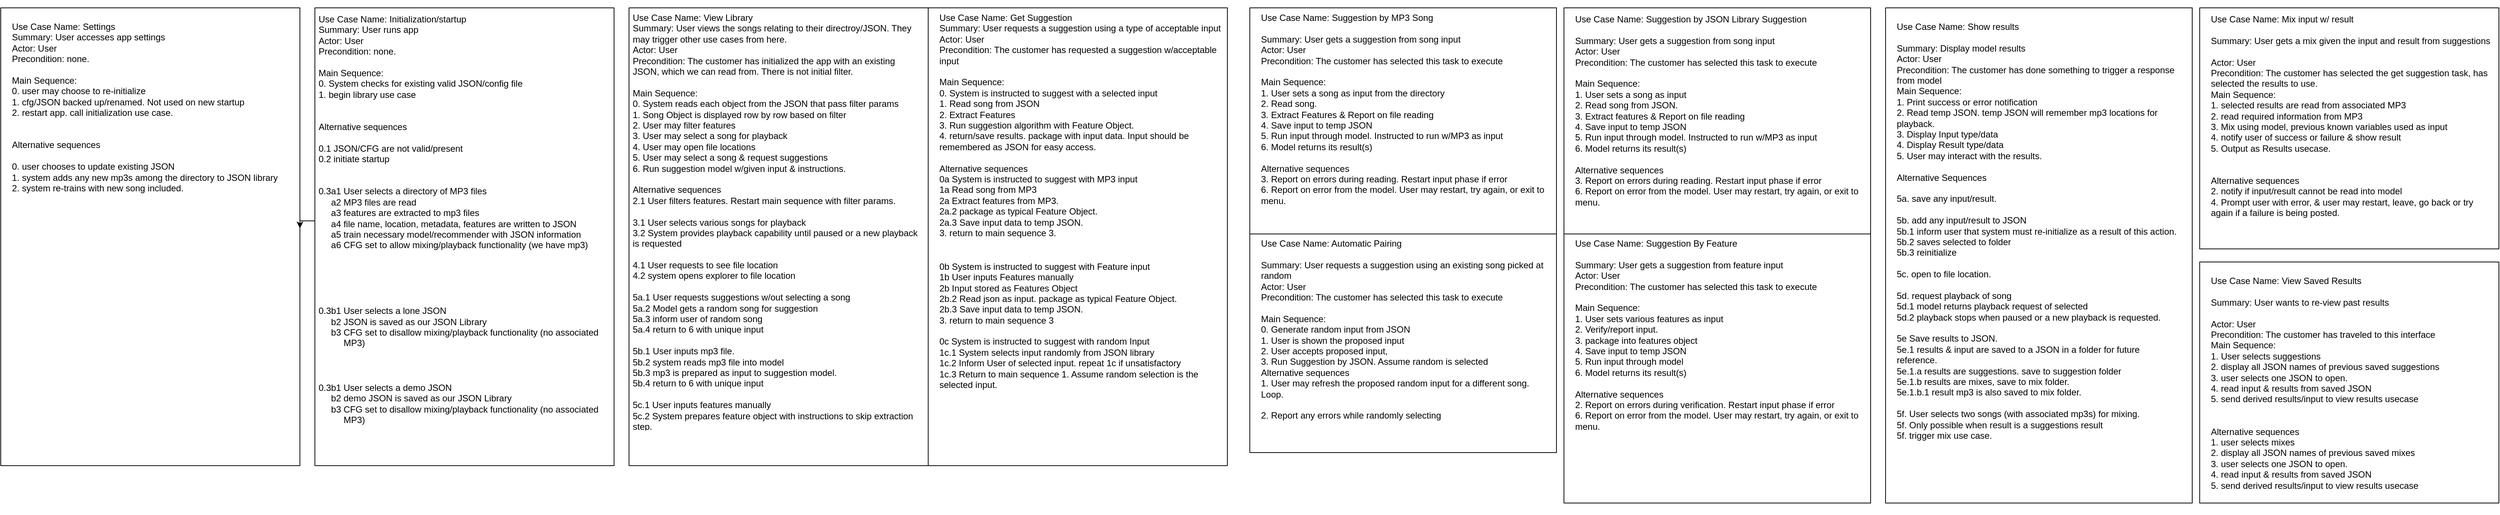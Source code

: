 <mxfile version="13.10.4" type="google"><diagram id="60PxoiUf1E52USRgrdZC" name="Page-1"><mxGraphModel dx="3402" dy="1095" grid="1" gridSize="10" guides="1" tooltips="1" connect="1" arrows="1" fold="1" page="1" pageScale="1" pageWidth="1100" pageHeight="850" math="0" shadow="0"><root><mxCell id="0"/><mxCell id="1" parent="0"/><mxCell id="ZVtTj_L-iMOongbcSGmE-2" value="" style="rounded=0;whiteSpace=wrap;html=1;" parent="1" vertex="1"><mxGeometry x="-600" y="77.5" width="400" height="612.5" as="geometry"/></mxCell><mxCell id="hi12OlfYZ0o4OtRZTSro-18" value="" style="rounded=0;whiteSpace=wrap;html=1;" parent="1" vertex="1"><mxGeometry x="-180" y="77.5" width="400" height="612.5" as="geometry"/></mxCell><mxCell id="hi12OlfYZ0o4OtRZTSro-14" value="" style="rounded=0;whiteSpace=wrap;html=1;" parent="1" vertex="1"><mxGeometry x="2340" y="77.5" width="400" height="322.5" as="geometry"/></mxCell><mxCell id="hi12OlfYZ0o4OtRZTSro-10" value="" style="rounded=0;whiteSpace=wrap;html=1;" parent="1" vertex="1"><mxGeometry x="1920" y="77.5" width="410" height="662.5" as="geometry"/></mxCell><mxCell id="hi12OlfYZ0o4OtRZTSro-8" value="" style="rounded=0;whiteSpace=wrap;html=1;" parent="1" vertex="1"><mxGeometry x="1490" y="77.5" width="410" height="302.5" as="geometry"/></mxCell><mxCell id="hi12OlfYZ0o4OtRZTSro-9" value="" style="rounded=0;whiteSpace=wrap;html=1;" parent="1" vertex="1"><mxGeometry x="1490" y="380" width="410" height="360" as="geometry"/></mxCell><mxCell id="hi12OlfYZ0o4OtRZTSro-6" value="" style="rounded=0;whiteSpace=wrap;html=1;" parent="1" vertex="1"><mxGeometry x="1070" y="77.5" width="410" height="302.5" as="geometry"/></mxCell><mxCell id="hi12OlfYZ0o4OtRZTSro-7" value="" style="rounded=0;whiteSpace=wrap;html=1;" parent="1" vertex="1"><mxGeometry x="1070" y="380" width="410" height="292.5" as="geometry"/></mxCell><mxCell id="hi12OlfYZ0o4OtRZTSro-5" value="" style="rounded=0;whiteSpace=wrap;html=1;" parent="1" vertex="1"><mxGeometry x="640" y="77.5" width="400" height="612.5" as="geometry"/></mxCell><mxCell id="hi12OlfYZ0o4OtRZTSro-4" value="" style="rounded=0;whiteSpace=wrap;html=1;" parent="1" vertex="1"><mxGeometry x="240" y="77.5" width="400" height="612.5" as="geometry"/></mxCell><mxCell id="QAW8hTfoZlOlbcBiY4_e-6" value="&lt;h1&gt;&lt;div style=&quot;font-size: 12px ; font-weight: 400&quot;&gt;Use Case Name: Automatic Pairing&lt;/div&gt;&lt;div style=&quot;font-size: 12px ; font-weight: 400&quot;&gt;&lt;br&gt;&lt;/div&gt;&lt;div style=&quot;font-size: 12px ; font-weight: 400&quot;&gt;Summary: User requests a suggestion using an existing song picked at random&amp;nbsp;&lt;/div&gt;&lt;div style=&quot;font-size: 12px ; font-weight: 400&quot;&gt;Actor: User&lt;/div&gt;&lt;div style=&quot;font-size: 12px ; font-weight: 400&quot;&gt;Precondition: The customer has selected this task to execute&lt;/div&gt;&lt;div style=&quot;font-size: 12px ; font-weight: 400&quot;&gt;&lt;br&gt;&lt;/div&gt;&lt;div style=&quot;font-size: 12px ; font-weight: 400&quot;&gt;Main Sequence:&amp;nbsp;&lt;/div&gt;&lt;div style=&quot;font-size: 12px ; font-weight: 400&quot;&gt;0. Generate random input from JSON&lt;/div&gt;&lt;div style=&quot;font-size: 12px ; font-weight: 400&quot;&gt;1. User is shown the proposed input&amp;nbsp;&lt;/div&gt;&lt;div style=&quot;font-size: 12px ; font-weight: 400&quot;&gt;2. User accepts proposed input,&amp;nbsp;&lt;/div&gt;&lt;div style=&quot;font-size: 12px ; font-weight: 400&quot;&gt;3. Run Suggestion by JSON. Assume random is selected&lt;/div&gt;&lt;div style=&quot;font-size: 12px ; font-weight: 400&quot;&gt;Alternative sequences&lt;br&gt;1. User may refresh the proposed random input for a different song. Loop.&amp;nbsp;&lt;/div&gt;&lt;div style=&quot;font-size: 12px ; font-weight: 400&quot;&gt;&lt;br&gt;&lt;/div&gt;&lt;div style=&quot;font-size: 12px ; font-weight: 400&quot;&gt;2. Report any errors while randomly selecting&lt;/div&gt;&lt;div style=&quot;font-size: 12px ; font-weight: 400&quot;&gt;&lt;br&gt;&lt;/div&gt;&lt;div style=&quot;font-size: 12px ; font-weight: 400&quot;&gt;&lt;br&gt;&lt;/div&gt;&lt;/h1&gt;" style="text;html=1;strokeColor=none;fillColor=none;spacing=5;spacingTop=-20;whiteSpace=wrap;overflow=hidden;rounded=0;" parent="1" vertex="1"><mxGeometry x="1080" y="380" width="390" height="375" as="geometry"/></mxCell><mxCell id="QAW8hTfoZlOlbcBiY4_e-7" value="&lt;h1&gt;&lt;div style=&quot;font-size: 12px ; font-weight: 400&quot;&gt;Use Case Name: Suggestion by MP3 Song&lt;/div&gt;&lt;div style=&quot;font-size: 12px ; font-weight: 400&quot;&gt;&lt;br&gt;&lt;/div&gt;&lt;div style=&quot;font-size: 12px ; font-weight: 400&quot;&gt;Summary: User gets a suggestion from song input&amp;nbsp;&lt;/div&gt;&lt;div style=&quot;font-size: 12px ; font-weight: 400&quot;&gt;Actor: User&lt;/div&gt;&lt;div style=&quot;font-size: 12px ; font-weight: 400&quot;&gt;Precondition: The customer has selected this task to execute&lt;/div&gt;&lt;div style=&quot;font-size: 12px ; font-weight: 400&quot;&gt;&lt;br&gt;&lt;/div&gt;&lt;div style=&quot;font-size: 12px ; font-weight: 400&quot;&gt;Main Sequence:&amp;nbsp;&lt;/div&gt;&lt;div style=&quot;font-size: 12px ; font-weight: 400&quot;&gt;1. User sets a song as input from the directory&lt;/div&gt;&lt;div style=&quot;font-size: 12px ; font-weight: 400&quot;&gt;2. Read song.&lt;/div&gt;&lt;div style=&quot;font-size: 12px ; font-weight: 400&quot;&gt;3. Extract Features &amp;amp; Report on file reading&lt;/div&gt;&lt;div style=&quot;font-size: 12px ; font-weight: 400&quot;&gt;4. Save input to temp JSON&lt;/div&gt;&lt;div style=&quot;font-size: 12px ; font-weight: 400&quot;&gt;5. Run input through model. Instructed to run w/MP3 as input&lt;/div&gt;&lt;div style=&quot;font-size: 12px ; font-weight: 400&quot;&gt;6.&amp;nbsp;&lt;span&gt;Model returns its result(s)&amp;nbsp;&lt;/span&gt;&lt;/div&gt;&lt;div style=&quot;font-size: 12px ; font-weight: 400&quot;&gt;&lt;br&gt;&lt;/div&gt;&lt;div style=&quot;font-size: 12px ; font-weight: 400&quot;&gt;Alternative sequences&lt;br&gt;&lt;/div&gt;&lt;div style=&quot;font-size: 12px ; font-weight: 400&quot;&gt;3. Report on errors during reading. Restart input phase if error&amp;nbsp;&lt;/div&gt;&lt;div style=&quot;font-size: 12px ; font-weight: 400&quot;&gt;6. Report on error from the model. User may restart, try again, or exit to menu.&lt;/div&gt;&lt;div style=&quot;font-size: 12px ; font-weight: 400&quot;&gt;&lt;br&gt;&lt;/div&gt;&lt;div style=&quot;font-size: 12px ; font-weight: 400&quot;&gt;&lt;br&gt;&lt;/div&gt;&lt;/h1&gt;" style="text;html=1;strokeColor=none;fillColor=none;spacing=5;spacingTop=-20;whiteSpace=wrap;overflow=hidden;rounded=0;" parent="1" vertex="1"><mxGeometry x="1080" y="77.5" width="390" height="375" as="geometry"/></mxCell><mxCell id="QAW8hTfoZlOlbcBiY4_e-8" value="&lt;h1&gt;&lt;div style=&quot;font-size: 12px ; font-weight: 400&quot;&gt;Use Case Name: Suggestion By Feature&lt;/div&gt;&lt;div style=&quot;font-size: 12px ; font-weight: 400&quot;&gt;&lt;br&gt;&lt;/div&gt;&lt;div style=&quot;font-size: 12px ; font-weight: 400&quot;&gt;Summary: User gets a suggestion from feature input&amp;nbsp;&lt;/div&gt;&lt;div style=&quot;font-size: 12px ; font-weight: 400&quot;&gt;Actor: User&lt;/div&gt;&lt;div style=&quot;font-size: 12px ; font-weight: 400&quot;&gt;Precondition: The customer has selected this task to execute&lt;/div&gt;&lt;div style=&quot;font-size: 12px ; font-weight: 400&quot;&gt;&lt;br&gt;&lt;/div&gt;&lt;div style=&quot;font-size: 12px ; font-weight: 400&quot;&gt;Main Sequence:&amp;nbsp;&lt;/div&gt;&lt;div style=&quot;font-size: 12px ; font-weight: 400&quot;&gt;1. User sets various features as input&lt;/div&gt;&lt;div style=&quot;font-size: 12px ; font-weight: 400&quot;&gt;2. Verify/report input.&lt;/div&gt;&lt;div style=&quot;font-size: 12px ; font-weight: 400&quot;&gt;3. package into features object&lt;/div&gt;&lt;div style=&quot;font-weight: 400 ; font-size: 12px&quot;&gt;4. Save input to temp JSON&lt;/div&gt;&lt;div style=&quot;font-size: 12px ; font-weight: 400&quot;&gt;5. Run input through model&amp;nbsp;&lt;/div&gt;&lt;div style=&quot;font-size: 12px ; font-weight: 400&quot;&gt;6.&amp;nbsp;&lt;span&gt;Model returns its result(s)&amp;nbsp;&lt;/span&gt;&lt;/div&gt;&lt;div style=&quot;font-size: 12px ; font-weight: 400&quot;&gt;&lt;br&gt;&lt;/div&gt;&lt;div style=&quot;font-size: 12px ; font-weight: 400&quot;&gt;Alternative sequences&lt;br&gt;&lt;/div&gt;&lt;div style=&quot;font-size: 12px ; font-weight: 400&quot;&gt;2. Report on errors during verification. Restart input phase if error&amp;nbsp;&lt;/div&gt;&lt;div style=&quot;font-size: 12px ; font-weight: 400&quot;&gt;6. Report on error from the model. User may restart, try again, or exit to menu.&lt;/div&gt;&lt;div style=&quot;font-size: 12px ; font-weight: 400&quot;&gt;&lt;br&gt;&lt;/div&gt;&lt;/h1&gt;" style="text;html=1;strokeColor=none;fillColor=none;spacing=5;spacingTop=-20;whiteSpace=wrap;overflow=hidden;rounded=0;" parent="1" vertex="1"><mxGeometry x="1500" y="380" width="390" height="375" as="geometry"/></mxCell><mxCell id="QAW8hTfoZlOlbcBiY4_e-11" value="&lt;h1&gt;&lt;div style=&quot;font-size: 12px ; font-weight: 400&quot;&gt;Use Case Name: Mix input w/ result&lt;/div&gt;&lt;div style=&quot;font-size: 12px ; font-weight: 400&quot;&gt;&lt;br&gt;&lt;/div&gt;&lt;div style=&quot;font-size: 12px ; font-weight: 400&quot;&gt;Summary: User gets a mix given the input and result from suggestions&amp;nbsp;&lt;/div&gt;&lt;div style=&quot;font-size: 12px ; font-weight: 400&quot;&gt;&lt;br&gt;&lt;/div&gt;&lt;div style=&quot;font-size: 12px ; font-weight: 400&quot;&gt;Actor: User&lt;/div&gt;&lt;div style=&quot;font-size: 12px ; font-weight: 400&quot;&gt;Precondition: The customer has selected the get suggestion task, has selected the results to use.&amp;nbsp;&lt;/div&gt;&lt;div style=&quot;font-size: 12px ; font-weight: 400&quot;&gt;Main Sequence:&amp;nbsp;&lt;/div&gt;&lt;div style=&quot;font-size: 12px ; font-weight: 400&quot;&gt;1. selected results are read from associated MP3&lt;/div&gt;&lt;div style=&quot;font-size: 12px ; font-weight: 400&quot;&gt;2. read required information from MP3&lt;/div&gt;&lt;div style=&quot;font-size: 12px ; font-weight: 400&quot;&gt;&lt;span&gt;3. Mix using model, previous known variables used as input&amp;nbsp;&lt;/span&gt;&lt;br&gt;&lt;/div&gt;&lt;div style=&quot;font-size: 12px ; font-weight: 400&quot;&gt;4. notify user of success or failure &amp;amp; show result&lt;/div&gt;&lt;div style=&quot;font-size: 12px ; font-weight: 400&quot;&gt;&lt;span&gt;5. Output as Results usecase.&amp;nbsp;&lt;/span&gt;&lt;br&gt;&lt;/div&gt;&lt;div style=&quot;font-size: 12px ; font-weight: 400&quot;&gt;&lt;br&gt;&lt;/div&gt;&lt;div style=&quot;font-size: 12px ; font-weight: 400&quot;&gt;&lt;br&gt;&lt;/div&gt;&lt;div style=&quot;font-size: 12px ; font-weight: 400&quot;&gt;Alternative sequences&lt;br&gt;2. notify if input/result cannot be read into model&amp;nbsp;&lt;/div&gt;&lt;div style=&quot;font-size: 12px ; font-weight: 400&quot;&gt;4. Prompt user with error, &amp;amp; user may restart, leave, go back or try again if a failure is being posted.&amp;nbsp;&amp;nbsp;&lt;/div&gt;&lt;/h1&gt;" style="text;html=1;strokeColor=none;fillColor=none;spacing=5;spacingTop=-20;whiteSpace=wrap;overflow=hidden;rounded=0;" parent="1" vertex="1"><mxGeometry x="2350" y="80" width="390" height="320" as="geometry"/></mxCell><mxCell id="QAW8hTfoZlOlbcBiY4_e-12" value="&lt;h1&gt;&lt;div style=&quot;font-size: 12px ; font-weight: 400&quot;&gt;Use Case Name: Show results&amp;nbsp;&lt;/div&gt;&lt;div style=&quot;font-size: 12px ; font-weight: 400&quot;&gt;&lt;br&gt;&lt;/div&gt;&lt;div style=&quot;font-size: 12px ; font-weight: 400&quot;&gt;Summary: Display model results&lt;/div&gt;&lt;div style=&quot;font-size: 12px ; font-weight: 400&quot;&gt;Actor: User&lt;/div&gt;&lt;div style=&quot;font-size: 12px ; font-weight: 400&quot;&gt;Precondition: The customer has done something to trigger a response from model&amp;nbsp;&lt;/div&gt;&lt;div style=&quot;font-size: 12px ; font-weight: 400&quot;&gt;Main Sequence:&amp;nbsp;&lt;/div&gt;&lt;div style=&quot;font-size: 12px ; font-weight: 400&quot;&gt;1. Print success or error notification&amp;nbsp;&lt;/div&gt;&lt;div style=&quot;font-size: 12px ; font-weight: 400&quot;&gt;2. Read temp JSON. temp JSON will remember mp3 locations for playback.&amp;nbsp;&lt;/div&gt;&lt;div style=&quot;font-size: 12px ; font-weight: 400&quot;&gt;3. Display Input type/data&lt;/div&gt;&lt;div style=&quot;font-size: 12px ; font-weight: 400&quot;&gt;4. Display Result type/data&lt;/div&gt;&lt;div style=&quot;font-size: 12px ; font-weight: 400&quot;&gt;5. User may interact with the results.&lt;/div&gt;&lt;div style=&quot;font-size: 12px ; font-weight: 400&quot;&gt;&lt;br&gt;&lt;/div&gt;&lt;div style=&quot;font-size: 12px ; font-weight: 400&quot;&gt;Alternative Sequences&amp;nbsp;&lt;/div&gt;&lt;div style=&quot;font-size: 12px ; font-weight: 400&quot;&gt;&lt;br&gt;&lt;/div&gt;&lt;div style=&quot;font-size: 12px ; font-weight: 400&quot;&gt;5a. save any input/result.&amp;nbsp;&lt;/div&gt;&lt;div style=&quot;font-size: 12px ; font-weight: 400&quot;&gt;&lt;br&gt;&lt;/div&gt;&lt;div style=&quot;font-size: 12px ; font-weight: 400&quot;&gt;5b. add any input/result to JSON&amp;nbsp;&lt;/div&gt;&lt;div style=&quot;font-size: 12px ; font-weight: 400&quot;&gt;5b.1 inform user that system must re-initialize as a result of this action.&amp;nbsp;&lt;/div&gt;&lt;div style=&quot;font-size: 12px ; font-weight: 400&quot;&gt;5b.2&amp;nbsp;saves selected to folder&lt;/div&gt;&lt;div style=&quot;font-size: 12px ; font-weight: 400&quot;&gt;5b.3 reinitialize&amp;nbsp;&lt;/div&gt;&lt;div style=&quot;font-size: 12px ; font-weight: 400&quot;&gt;&lt;br&gt;&lt;/div&gt;&lt;div style=&quot;font-size: 12px ; font-weight: 400&quot;&gt;5c. open to file location.&lt;/div&gt;&lt;div style=&quot;font-size: 12px ; font-weight: 400&quot;&gt;&lt;br&gt;&lt;/div&gt;&lt;div style=&quot;font-size: 12px ; font-weight: 400&quot;&gt;5d. request playback of song&lt;/div&gt;&lt;div style=&quot;font-size: 12px ; font-weight: 400&quot;&gt;5d.1 model returns playback request of selected&lt;/div&gt;&lt;div style=&quot;font-size: 12px ; font-weight: 400&quot;&gt;5d.2 playback stops when paused or a new playback is requested.&amp;nbsp;&amp;nbsp;&lt;/div&gt;&lt;div style=&quot;font-size: 12px ; font-weight: 400&quot;&gt;&lt;br&gt;&lt;/div&gt;&lt;div style=&quot;font-size: 12px ; font-weight: 400&quot;&gt;5e Save results to JSON.&lt;/div&gt;&lt;div style=&quot;font-size: 12px ; font-weight: 400&quot;&gt;5e.1 results &amp;amp; input are saved to a JSON in a folder for future reference.&amp;nbsp;&lt;/div&gt;&lt;div style=&quot;font-size: 12px ; font-weight: 400&quot;&gt;5e.1.a results are suggestions. save to suggestion folder&lt;/div&gt;&lt;div style=&quot;font-size: 12px ; font-weight: 400&quot;&gt;5e.1.b results are mixes, save to mix folder.&amp;nbsp;&lt;/div&gt;&lt;div style=&quot;font-size: 12px ; font-weight: 400&quot;&gt;5e.1.b.1 result mp3 is also saved to mix folder.&amp;nbsp;&lt;/div&gt;&lt;div style=&quot;font-size: 12px ; font-weight: 400&quot;&gt;&lt;br&gt;&lt;/div&gt;&lt;div style=&quot;font-size: 12px ; font-weight: 400&quot;&gt;5f. User selects two songs (with associated mp3s) for mixing.&lt;/div&gt;&lt;div style=&quot;font-size: 12px ; font-weight: 400&quot;&gt;5f. Only possible when result is a suggestions result&lt;/div&gt;&lt;div style=&quot;font-size: 12px ; font-weight: 400&quot;&gt;5f. trigger mix use case.&amp;nbsp;&amp;nbsp;&lt;/div&gt;&lt;div style=&quot;font-size: 12px ; font-weight: 400&quot;&gt;&lt;br&gt;&lt;/div&gt;&lt;div style=&quot;font-size: 12px ; font-weight: 400&quot;&gt;&lt;br&gt;&lt;/div&gt;&lt;div style=&quot;font-size: 12px ; font-weight: 400&quot;&gt;&lt;span&gt;&amp;nbsp;&lt;/span&gt;&lt;/div&gt;&lt;/h1&gt;" style="text;html=1;strokeColor=none;fillColor=none;spacing=5;spacingTop=-20;whiteSpace=wrap;overflow=hidden;rounded=0;" parent="1" vertex="1"><mxGeometry x="1930" y="90" width="390" height="660" as="geometry"/></mxCell><mxCell id="hi12OlfYZ0o4OtRZTSro-1" value="&lt;h1&gt;&lt;div style=&quot;font-size: 12px ; font-weight: 400&quot;&gt;Use Case Name: View Library&amp;nbsp;&lt;/div&gt;&lt;div style=&quot;font-size: 12px ; font-weight: 400&quot;&gt;Summary: User views the songs relating to their directroy/JSON. They may trigger other use cases from here.&lt;/div&gt;&lt;div style=&quot;font-size: 12px ; font-weight: 400&quot;&gt;Actor: User&lt;/div&gt;&lt;div style=&quot;font-size: 12px ; font-weight: 400&quot;&gt;Precondition: The customer has initialized the app with an existing JSON, which we can read from. There is not initial filter.&amp;nbsp;&lt;/div&gt;&lt;div style=&quot;font-size: 12px ; font-weight: 400&quot;&gt;&lt;br&gt;&lt;/div&gt;&lt;div style=&quot;font-size: 12px ; font-weight: 400&quot;&gt;Main Sequence:&amp;nbsp;&lt;/div&gt;&lt;div style=&quot;font-size: 12px ; font-weight: 400&quot;&gt;0. System reads each object from the JSON that pass filter params&lt;/div&gt;&lt;div style=&quot;font-size: 12px ; font-weight: 400&quot;&gt;1. Song Object is displayed row by row based on filter&lt;/div&gt;&lt;div style=&quot;font-size: 12px ; font-weight: 400&quot;&gt;2. User may filter features&lt;/div&gt;&lt;div style=&quot;font-size: 12px ; font-weight: 400&quot;&gt;3. User may select a song for playback&lt;/div&gt;&lt;div style=&quot;font-size: 12px ; font-weight: 400&quot;&gt;4. User may open file locations&lt;/div&gt;&lt;div style=&quot;font-size: 12px ; font-weight: 400&quot;&gt;5. User may select a song &amp;amp; request suggestions&lt;/div&gt;&lt;div style=&quot;font-size: 12px ; font-weight: 400&quot;&gt;6. Run suggestion model w/given input &amp;amp; instructions.&amp;nbsp;&lt;/div&gt;&lt;div style=&quot;font-size: 12px ; font-weight: 400&quot;&gt;&lt;br&gt;&lt;/div&gt;&lt;div style=&quot;font-size: 12px ; font-weight: 400&quot;&gt;Alternative sequences&lt;br&gt;2.1 User filters features. Restart main sequence with filter params.&amp;nbsp;&lt;/div&gt;&lt;div style=&quot;font-size: 12px ; font-weight: 400&quot;&gt;&lt;br&gt;&lt;/div&gt;&lt;div style=&quot;font-size: 12px ; font-weight: 400&quot;&gt;3.1 User selects various songs for playback&lt;/div&gt;&lt;div style=&quot;font-size: 12px ; font-weight: 400&quot;&gt;3.2 System provides playback capability until paused or a new playback is requested&lt;/div&gt;&lt;div style=&quot;font-size: 12px ; font-weight: 400&quot;&gt;&lt;br&gt;&lt;/div&gt;&lt;div style=&quot;font-size: 12px ; font-weight: 400&quot;&gt;4.1 User requests to see file location&lt;/div&gt;&lt;div style=&quot;font-size: 12px ; font-weight: 400&quot;&gt;4.2 system opens explorer to file location&amp;nbsp;&lt;/div&gt;&lt;div style=&quot;font-size: 12px ; font-weight: 400&quot;&gt;&lt;br&gt;&lt;/div&gt;&lt;div style=&quot;font-size: 12px ; font-weight: 400&quot;&gt;5a.1 User requests suggestions w/out selecting a song&lt;/div&gt;&lt;div style=&quot;font-size: 12px ; font-weight: 400&quot;&gt;5a.2 Model gets a random song for suggestion&lt;/div&gt;&lt;div style=&quot;font-size: 12px ; font-weight: 400&quot;&gt;5a.3 inform user of random song&lt;/div&gt;&lt;div style=&quot;font-size: 12px ; font-weight: 400&quot;&gt;5a.4 return to 6 with unique input&lt;/div&gt;&lt;div style=&quot;font-size: 12px ; font-weight: 400&quot;&gt;&lt;br&gt;&lt;/div&gt;&lt;div style=&quot;font-size: 12px ; font-weight: 400&quot;&gt;5b.1 User inputs mp3 file.&lt;/div&gt;&lt;div style=&quot;font-size: 12px ; font-weight: 400&quot;&gt;5b.2 system reads mp3 file into model&lt;/div&gt;&lt;div style=&quot;font-size: 12px ; font-weight: 400&quot;&gt;5b.3 mp3 is prepared as input to suggestion model.&amp;nbsp;&lt;/div&gt;&lt;div style=&quot;font-size: 12px ; font-weight: 400&quot;&gt;5b.4 return to 6 with unique input&lt;/div&gt;&lt;div style=&quot;font-size: 12px ; font-weight: 400&quot;&gt;&lt;br&gt;&lt;/div&gt;&lt;div style=&quot;font-size: 12px ; font-weight: 400&quot;&gt;5c.1 User inputs features manually&lt;/div&gt;&lt;div style=&quot;font-size: 12px ; font-weight: 400&quot;&gt;5c.2 System prepares feature object with instructions to skip extraction step.&amp;nbsp;&lt;/div&gt;&lt;div style=&quot;font-size: 12px ; font-weight: 400&quot;&gt;5c.3 return to 6 with unique input.&amp;nbsp;&lt;/div&gt;&lt;div style=&quot;font-size: 12px ; font-weight: 400&quot;&gt;&lt;br&gt;&lt;/div&gt;&lt;div style=&quot;font-size: 12px ; font-weight: 400&quot;&gt;&lt;br&gt;&lt;/div&gt;&lt;/h1&gt;" style="text;html=1;strokeColor=none;fillColor=none;spacing=5;spacingTop=-20;whiteSpace=wrap;overflow=hidden;rounded=0;" parent="1" vertex="1"><mxGeometry x="240" y="77.5" width="390" height="565" as="geometry"/></mxCell><mxCell id="hi12OlfYZ0o4OtRZTSro-3" value="&lt;h1&gt;&lt;div style=&quot;font-size: 12px ; font-weight: 400&quot;&gt;Use Case Name: Get Suggestion&amp;nbsp;&lt;/div&gt;&lt;div style=&quot;font-size: 12px ; font-weight: 400&quot;&gt;Summary: User requests a suggestion using a type of acceptable input&amp;nbsp;&lt;/div&gt;&lt;div style=&quot;font-size: 12px ; font-weight: 400&quot;&gt;Actor: User&lt;/div&gt;&lt;div style=&quot;font-size: 12px ; font-weight: 400&quot;&gt;Precondition: The customer has requested a suggestion w/acceptable input&lt;/div&gt;&lt;div style=&quot;font-size: 12px ; font-weight: 400&quot;&gt;&lt;br&gt;&lt;/div&gt;&lt;div style=&quot;font-size: 12px ; font-weight: 400&quot;&gt;Main Sequence:&amp;nbsp;&lt;/div&gt;&lt;div style=&quot;font-size: 12px ; font-weight: 400&quot;&gt;0. System is instructed to suggest with a selected input&amp;nbsp;&lt;/div&gt;&lt;div style=&quot;font-size: 12px ; font-weight: 400&quot;&gt;1. Read song from JSON&lt;/div&gt;&lt;div style=&quot;font-size: 12px ; font-weight: 400&quot;&gt;2. Extract Features&lt;/div&gt;&lt;div style=&quot;font-size: 12px ; font-weight: 400&quot;&gt;3. Run suggestion algorithm with Feature Object.&amp;nbsp;&lt;/div&gt;&lt;div style=&quot;font-size: 12px ; font-weight: 400&quot;&gt;4. return/save results. package with input data. Input should be remembered as JSON for easy access.&amp;nbsp;&lt;/div&gt;&lt;div style=&quot;font-size: 12px ; font-weight: 400&quot;&gt;&lt;br&gt;&lt;/div&gt;&lt;div style=&quot;font-size: 12px ; font-weight: 400&quot;&gt;Alternative sequences&lt;br&gt;0a System is instructed to suggest with MP3 input&lt;/div&gt;&lt;div style=&quot;font-size: 12px ; font-weight: 400&quot;&gt;1a Read song from MP3&lt;/div&gt;&lt;div style=&quot;font-size: 12px ; font-weight: 400&quot;&gt;2a Extract features from MP3.&amp;nbsp;&lt;/div&gt;&lt;div style=&quot;font-size: 12px ; font-weight: 400&quot;&gt;2a.2 package as typical Feature Object.&lt;/div&gt;&lt;div style=&quot;font-size: 12px ; font-weight: 400&quot;&gt;2a.3 Save input data to temp JSON.&amp;nbsp;&lt;br&gt;&lt;/div&gt;&lt;div style=&quot;font-size: 12px ; font-weight: 400&quot;&gt;3. return to main sequence 3.&lt;/div&gt;&lt;div style=&quot;font-size: 12px ; font-weight: 400&quot;&gt;&lt;br&gt;&lt;/div&gt;&lt;/h1&gt;&lt;h1&gt;&lt;div style=&quot;font-size: 12px ; font-weight: 400&quot;&gt;0b System is instructed to suggest with Feature input&lt;/div&gt;&lt;div style=&quot;font-size: 12px ; font-weight: 400&quot;&gt;1b User inputs Features manually&lt;/div&gt;&lt;div style=&quot;font-size: 12px ; font-weight: 400&quot;&gt;2b Input stored as Features Object&lt;/div&gt;&lt;div style=&quot;font-size: 12px ; font-weight: 400&quot;&gt;2b.2 Read json as input. package as typical Feature Object.&lt;/div&gt;&lt;div style=&quot;font-size: 12px ; font-weight: 400&quot;&gt;2b.3 Save input data to temp JSON.&amp;nbsp;&lt;/div&gt;&lt;div style=&quot;font-size: 12px ; font-weight: 400&quot;&gt;3. return to main sequence 3&lt;/div&gt;&lt;div style=&quot;font-size: 12px ; font-weight: 400&quot;&gt;&lt;br&gt;&lt;/div&gt;&lt;div style=&quot;font-size: 12px ; font-weight: 400&quot;&gt;0c System is instructed to suggest with random Input&amp;nbsp;&lt;/div&gt;&lt;div style=&quot;font-size: 12px ; font-weight: 400&quot;&gt;1c.1 System selects input randomly from JSON library&lt;/div&gt;&lt;div style=&quot;font-size: 12px ; font-weight: 400&quot;&gt;1c.2 Inform User of selected input. repeat 1c if unsatisfactory&amp;nbsp;&lt;/div&gt;&lt;div style=&quot;font-size: 12px ; font-weight: 400&quot;&gt;1c.3 Return to main sequence 1. Assume random selection is the selected input.&amp;nbsp;&lt;/div&gt;&lt;/h1&gt;&lt;h1&gt;&lt;div style=&quot;font-size: 12px ; font-weight: 400&quot;&gt;&lt;br&gt;&lt;/div&gt;&lt;/h1&gt;" style="text;html=1;strokeColor=none;fillColor=none;spacing=5;spacingTop=-20;whiteSpace=wrap;overflow=hidden;rounded=0;" parent="1" vertex="1"><mxGeometry x="650" y="77.5" width="390" height="565" as="geometry"/></mxCell><mxCell id="hi12OlfYZ0o4OtRZTSro-13" value="&lt;h1&gt;&lt;div style=&quot;font-size: 12px ; font-weight: 400&quot;&gt;Use Case Name: Suggestion by JSON Library Suggestion&lt;/div&gt;&lt;div style=&quot;font-size: 12px ; font-weight: 400&quot;&gt;&lt;br&gt;&lt;/div&gt;&lt;div style=&quot;font-size: 12px ; font-weight: 400&quot;&gt;Summary: User gets a suggestion from song input&amp;nbsp;&lt;/div&gt;&lt;div style=&quot;font-size: 12px ; font-weight: 400&quot;&gt;Actor: User&lt;/div&gt;&lt;div style=&quot;font-size: 12px ; font-weight: 400&quot;&gt;Precondition: The customer has selected this task to execute&lt;/div&gt;&lt;div style=&quot;font-size: 12px ; font-weight: 400&quot;&gt;&lt;br&gt;&lt;/div&gt;&lt;div style=&quot;font-size: 12px ; font-weight: 400&quot;&gt;Main Sequence:&amp;nbsp;&lt;/div&gt;&lt;div style=&quot;font-size: 12px ; font-weight: 400&quot;&gt;1. User sets a song as input&lt;/div&gt;&lt;div style=&quot;font-size: 12px ; font-weight: 400&quot;&gt;2. Read song from JSON.&lt;/div&gt;&lt;div style=&quot;font-size: 12px ; font-weight: 400&quot;&gt;3. Extract features &amp;amp; Report on file reading&lt;/div&gt;&lt;div style=&quot;font-size: 12px ; font-weight: 400&quot;&gt;4. Save input to temp JSON&lt;/div&gt;&lt;div style=&quot;font-size: 12px ; font-weight: 400&quot;&gt;5. Run input through model. Instructed to run w/MP3 as input&lt;/div&gt;&lt;div style=&quot;font-size: 12px ; font-weight: 400&quot;&gt;6.&amp;nbsp;&lt;span&gt;Model returns its result(s)&amp;nbsp;&lt;/span&gt;&lt;/div&gt;&lt;div style=&quot;font-size: 12px ; font-weight: 400&quot;&gt;&lt;br&gt;&lt;/div&gt;&lt;div style=&quot;font-size: 12px ; font-weight: 400&quot;&gt;Alternative sequences&lt;br&gt;&lt;/div&gt;&lt;div style=&quot;font-size: 12px ; font-weight: 400&quot;&gt;3. Report on errors during reading. Restart input phase if error&amp;nbsp;&lt;/div&gt;&lt;div style=&quot;font-size: 12px ; font-weight: 400&quot;&gt;6. Report on error from the model. User may restart, try again, or exit to menu.&lt;/div&gt;&lt;div style=&quot;font-size: 12px ; font-weight: 400&quot;&gt;&lt;br&gt;&lt;/div&gt;&lt;div style=&quot;font-size: 12px ; font-weight: 400&quot;&gt;&lt;br&gt;&lt;/div&gt;&lt;/h1&gt;" style="text;html=1;strokeColor=none;fillColor=none;spacing=5;spacingTop=-20;whiteSpace=wrap;overflow=hidden;rounded=0;" parent="1" vertex="1"><mxGeometry x="1500" y="80" width="390" height="375" as="geometry"/></mxCell><mxCell id="hi12OlfYZ0o4OtRZTSro-15" value="" style="rounded=0;whiteSpace=wrap;html=1;" parent="1" vertex="1"><mxGeometry x="2340" y="417.5" width="400" height="322.5" as="geometry"/></mxCell><mxCell id="hi12OlfYZ0o4OtRZTSro-16" value="&lt;h1&gt;&lt;div style=&quot;font-size: 12px ; font-weight: 400&quot;&gt;Use Case Name: View Saved Results&amp;nbsp;&lt;/div&gt;&lt;div style=&quot;font-size: 12px ; font-weight: 400&quot;&gt;&lt;br&gt;&lt;/div&gt;&lt;div style=&quot;font-size: 12px ; font-weight: 400&quot;&gt;Summary: User wants to re-view past results&lt;/div&gt;&lt;div style=&quot;font-size: 12px ; font-weight: 400&quot;&gt;&lt;br&gt;&lt;/div&gt;&lt;div style=&quot;font-size: 12px ; font-weight: 400&quot;&gt;Actor: User&lt;/div&gt;&lt;div style=&quot;font-size: 12px ; font-weight: 400&quot;&gt;Precondition: The customer has traveled to this interface&amp;nbsp;&lt;/div&gt;&lt;div style=&quot;font-size: 12px ; font-weight: 400&quot;&gt;Main Sequence:&amp;nbsp;&lt;/div&gt;&lt;div style=&quot;font-size: 12px ; font-weight: 400&quot;&gt;1. User selects suggestions&amp;nbsp;&lt;/div&gt;&lt;div style=&quot;font-size: 12px ; font-weight: 400&quot;&gt;2. display all JSON names of previous saved suggestions&lt;/div&gt;&lt;div style=&quot;font-size: 12px ; font-weight: 400&quot;&gt;3. user selects one JSON to open.&lt;/div&gt;&lt;div style=&quot;font-size: 12px ; font-weight: 400&quot;&gt;4. read input &amp;amp; results from saved JSON&lt;/div&gt;&lt;div style=&quot;font-size: 12px ; font-weight: 400&quot;&gt;5. send derived results/input to view results usecase&lt;/div&gt;&lt;div style=&quot;font-size: 12px ; font-weight: 400&quot;&gt;&lt;br&gt;&lt;/div&gt;&lt;div style=&quot;font-size: 12px ; font-weight: 400&quot;&gt;&lt;br&gt;&lt;/div&gt;&lt;div style=&quot;font-size: 12px ; font-weight: 400&quot;&gt;Alternative sequences&lt;br&gt;1. user selects mixes&lt;/div&gt;&lt;div style=&quot;font-size: 12px ; font-weight: 400&quot;&gt;2.&amp;nbsp;display all JSON names of previous saved mixes&lt;/div&gt;&lt;div style=&quot;font-size: 12px ; font-weight: 400&quot;&gt;&lt;div&gt;3. user selects one JSON to open.&lt;/div&gt;&lt;div&gt;4. read input &amp;amp; results from saved JSON&lt;/div&gt;&lt;div&gt;5. send derived results/input to view results usecase&lt;/div&gt;&lt;/div&gt;&lt;/h1&gt;" style="text;html=1;strokeColor=none;fillColor=none;spacing=5;spacingTop=-20;whiteSpace=wrap;overflow=hidden;rounded=0;" parent="1" vertex="1"><mxGeometry x="2350" y="430" width="390" height="320" as="geometry"/></mxCell><mxCell id="Us2iaAqoJuWnI3eWdzL7-1" style="edgeStyle=orthogonalEdgeStyle;rounded=0;orthogonalLoop=1;jettySize=auto;html=1;" edge="1" parent="1" source="hi12OlfYZ0o4OtRZTSro-17" target="ZVtTj_L-iMOongbcSGmE-1"><mxGeometry relative="1" as="geometry"/></mxCell><mxCell id="hi12OlfYZ0o4OtRZTSro-17" value="&lt;h1&gt;&lt;div style=&quot;font-size: 12px ; font-weight: 400&quot;&gt;Use Case Name: Initialization/startup&lt;/div&gt;&lt;div style=&quot;font-size: 12px ; font-weight: 400&quot;&gt;Summary: User runs app&amp;nbsp;&lt;/div&gt;&lt;div style=&quot;font-size: 12px ; font-weight: 400&quot;&gt;Actor: User&lt;/div&gt;&lt;div style=&quot;font-size: 12px ; font-weight: 400&quot;&gt;Precondition: none.&amp;nbsp;&lt;/div&gt;&lt;div style=&quot;font-size: 12px ; font-weight: 400&quot;&gt;&lt;br&gt;&lt;/div&gt;&lt;div style=&quot;font-size: 12px ; font-weight: 400&quot;&gt;Main Sequence:&amp;nbsp;&lt;/div&gt;&lt;div style=&quot;font-size: 12px ; font-weight: 400&quot;&gt;0. System checks for existing valid JSON/config file&lt;/div&gt;&lt;div style=&quot;font-size: 12px ; font-weight: 400&quot;&gt;&lt;span&gt;1. begin library use case&amp;nbsp;&lt;/span&gt;&lt;br&gt;&lt;/div&gt;&lt;div style=&quot;font-size: 12px ; font-weight: 400&quot;&gt;&lt;br&gt;&lt;/div&gt;&lt;div style=&quot;font-size: 12px ; font-weight: 400&quot;&gt;&lt;br&gt;&lt;/div&gt;&lt;div style=&quot;font-size: 12px ; font-weight: 400&quot;&gt;Alternative sequences&lt;br&gt;&lt;/div&gt;&lt;div style=&quot;font-size: 12px ; font-weight: 400&quot;&gt;&lt;br&gt;&lt;/div&gt;&lt;div style=&quot;font-size: 12px ; font-weight: 400&quot;&gt;0.1 JSON/CFG are not valid/present&lt;/div&gt;&lt;div style=&quot;font-size: 12px ; font-weight: 400&quot;&gt;0.2 initiate startup&amp;nbsp;&lt;/div&gt;&lt;div style=&quot;font-size: 12px ; font-weight: 400&quot;&gt;&lt;br&gt;&lt;/div&gt;&lt;div style=&quot;font-size: 12px ; font-weight: 400&quot;&gt;&lt;br&gt;&lt;/div&gt;&lt;div style=&quot;font-size: 12px ; font-weight: 400&quot;&gt;0.3a1 User selects a directory of MP3 files&lt;/div&gt;&lt;div style=&quot;font-size: 12px ; font-weight: 400&quot;&gt;&amp;nbsp; &amp;nbsp; &amp;nbsp;a2 MP3 files are read&amp;nbsp;&lt;/div&gt;&lt;div style=&quot;font-size: 12px ; font-weight: 400&quot;&gt;&amp;nbsp; &amp;nbsp; &amp;nbsp;a3 features are extracted to mp3 files&lt;/div&gt;&lt;div style=&quot;font-size: 12px ; font-weight: 400&quot;&gt;&amp;nbsp; &amp;nbsp; &amp;nbsp;a4 file name, location, metadata, features are written to JSON&lt;/div&gt;&lt;div style=&quot;font-size: 12px ; font-weight: 400&quot;&gt;&amp;nbsp; &amp;nbsp; &amp;nbsp;a5 train necessary model/recommender with JSON information&lt;/div&gt;&lt;div style=&quot;font-size: 12px ; font-weight: 400&quot;&gt;&amp;nbsp; &amp;nbsp; &amp;nbsp;a6 CFG set to allow mixing/playback functionality (we have mp3)&amp;nbsp;&lt;/div&gt;&lt;div style=&quot;font-size: 12px ; font-weight: 400&quot;&gt;&lt;br&gt;&lt;/div&gt;&lt;div style=&quot;font-size: 12px ; font-weight: 400&quot;&gt;&lt;br&gt;&lt;/div&gt;&lt;div style=&quot;font-size: 12px ; font-weight: 400&quot;&gt;&lt;br&gt;&lt;/div&gt;&lt;div style=&quot;font-size: 12px ; font-weight: 400&quot;&gt;&lt;br&gt;&lt;/div&gt;&lt;div style=&quot;font-size: 12px ; font-weight: 400&quot;&gt;&lt;/div&gt;&lt;/h1&gt;&lt;h1&gt;&lt;div style=&quot;font-size: 12px ; font-weight: 400&quot;&gt;0.3b1 User selects a lone JSON&lt;/div&gt;&lt;div style=&quot;font-size: 12px ; font-weight: 400&quot;&gt;&amp;nbsp; &amp;nbsp; &amp;nbsp;b2 JSON is saved as our JSON Library&lt;br&gt;&lt;/div&gt;&lt;div style=&quot;font-size: 12px ; font-weight: 400&quot;&gt;&amp;nbsp; &amp;nbsp; &amp;nbsp;b3 CFG set to disallow mixing/playback functionality (no associated&amp;nbsp;&amp;nbsp;&lt;/div&gt;&lt;div style=&quot;font-size: 12px ; font-weight: 400&quot;&gt;&amp;nbsp; &amp;nbsp; &amp;nbsp; &amp;nbsp; &amp;nbsp; MP3)&lt;/div&gt;&lt;div style=&quot;font-size: 12px ; font-weight: 400&quot;&gt;&lt;br&gt;&lt;/div&gt;&lt;div style=&quot;font-size: 12px ; font-weight: 400&quot;&gt;&lt;br&gt;&lt;/div&gt;&lt;div style=&quot;font-size: 12px ; font-weight: 400&quot;&gt;&lt;/div&gt;&lt;/h1&gt;&lt;h1&gt;&lt;div style=&quot;font-size: 12px ; font-weight: 400&quot;&gt;0.3b1 User selects a demo JSON&lt;/div&gt;&lt;div style=&quot;font-size: 12px ; font-weight: 400&quot;&gt;&amp;nbsp; &amp;nbsp; &amp;nbsp;b2 demo JSON is saved as our JSON Library&lt;br&gt;&lt;/div&gt;&lt;div style=&quot;font-size: 12px ; font-weight: 400&quot;&gt;&amp;nbsp; &amp;nbsp; &amp;nbsp;b3 CFG set to disallow mixing/playback functionality (no associated&amp;nbsp;&amp;nbsp;&lt;/div&gt;&lt;div style=&quot;font-size: 12px ; font-weight: 400&quot;&gt;&amp;nbsp; &amp;nbsp; &amp;nbsp; &amp;nbsp; &amp;nbsp; MP3)&lt;/div&gt;&lt;/h1&gt;" style="text;html=1;strokeColor=none;fillColor=none;spacing=5;spacingTop=-20;whiteSpace=wrap;overflow=hidden;rounded=0;" parent="1" vertex="1"><mxGeometry x="-180" y="80" width="390" height="565" as="geometry"/></mxCell><mxCell id="ZVtTj_L-iMOongbcSGmE-1" value="&lt;h1&gt;&lt;div style=&quot;font-size: 12px ; font-weight: 400&quot;&gt;Use Case Name: Settings&lt;/div&gt;&lt;div style=&quot;font-size: 12px ; font-weight: 400&quot;&gt;Summary: User accesses app settings&lt;/div&gt;&lt;div style=&quot;font-size: 12px ; font-weight: 400&quot;&gt;Actor: User&lt;/div&gt;&lt;div style=&quot;font-size: 12px ; font-weight: 400&quot;&gt;Precondition: none.&amp;nbsp;&lt;/div&gt;&lt;div style=&quot;font-size: 12px ; font-weight: 400&quot;&gt;&lt;br&gt;&lt;/div&gt;&lt;div style=&quot;font-size: 12px ; font-weight: 400&quot;&gt;Main Sequence:&amp;nbsp;&lt;/div&gt;&lt;div style=&quot;font-size: 12px ; font-weight: 400&quot;&gt;0. user may choose to re-initialize&amp;nbsp;&lt;/div&gt;&lt;div style=&quot;font-size: 12px ; font-weight: 400&quot;&gt;1. cfg/JSON backed up/renamed. Not used on new startup&lt;/div&gt;&lt;div style=&quot;font-size: 12px ; font-weight: 400&quot;&gt;2. restart app. call initialization use case.&amp;nbsp;&lt;/div&gt;&lt;div style=&quot;font-size: 12px ; font-weight: 400&quot;&gt;&lt;br&gt;&lt;/div&gt;&lt;div style=&quot;font-size: 12px ; font-weight: 400&quot;&gt;&lt;br&gt;&lt;/div&gt;&lt;div style=&quot;font-size: 12px ; font-weight: 400&quot;&gt;Alternative sequences&lt;br&gt;&lt;/div&gt;&lt;div style=&quot;font-size: 12px ; font-weight: 400&quot;&gt;&lt;br&gt;&lt;/div&gt;&lt;div style=&quot;font-size: 12px ; font-weight: 400&quot;&gt;0. user chooses to update existing JSON&lt;/div&gt;&lt;div style=&quot;font-size: 12px ; font-weight: 400&quot;&gt;1. system adds any new mp3s among the directory to JSON library&lt;/div&gt;&lt;div style=&quot;font-size: 12px ; font-weight: 400&quot;&gt;2. system re-trains with new song included.&lt;/div&gt;&lt;div style=&quot;font-size: 12px ; font-weight: 400&quot;&gt;&amp;nbsp;&lt;/div&gt;&lt;/h1&gt;" style="text;html=1;strokeColor=none;fillColor=none;spacing=5;spacingTop=-20;whiteSpace=wrap;overflow=hidden;rounded=0;" parent="1" vertex="1"><mxGeometry x="-590" y="90" width="390" height="565" as="geometry"/></mxCell></root></mxGraphModel></diagram></mxfile>